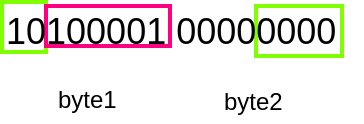 <mxfile version="12.2.8" type="device" pages="1"><diagram id="MptUkJyMjcp882xwDfg3" name="Page-1"><mxGraphModel dx="1408" dy="738" grid="1" gridSize="10" guides="1" tooltips="1" connect="1" arrows="1" fold="1" page="1" pageScale="1" pageWidth="850" pageHeight="1100" math="0" shadow="0"><root><mxCell id="0"/><mxCell id="1" parent="0"/><mxCell id="_51DcDlpn_YbXtTRrSFh-4" value="" style="rounded=0;whiteSpace=wrap;html=1;strokeColor=#80FF00;strokeWidth=2;" vertex="1" parent="1"><mxGeometry x="220" y="168" width="22" height="25" as="geometry"/></mxCell><mxCell id="_51DcDlpn_YbXtTRrSFh-3" value="" style="rounded=0;whiteSpace=wrap;html=1;strokeColor=#80FF00;strokeWidth=2;" vertex="1" parent="1"><mxGeometry x="347" y="170" width="43" height="25" as="geometry"/></mxCell><mxCell id="_51DcDlpn_YbXtTRrSFh-2" value="" style="rounded=0;whiteSpace=wrap;html=1;strokeColor=#FF0080;strokeWidth=2;" vertex="1" parent="1"><mxGeometry x="242" y="170" width="62" height="20" as="geometry"/></mxCell><mxCell id="_51DcDlpn_YbXtTRrSFh-1" value="&lt;font style=&quot;font-size: 18px&quot;&gt;10100001 00000000&lt;/font&gt;" style="text;html=1;resizable=0;points=[];autosize=1;align=left;verticalAlign=top;spacingTop=-4;" vertex="1" parent="1"><mxGeometry x="220" y="170" width="180" height="20" as="geometry"/></mxCell><mxCell id="_51DcDlpn_YbXtTRrSFh-6" value="byte1" style="text;html=1;resizable=0;points=[];autosize=1;align=left;verticalAlign=top;spacingTop=-4;" vertex="1" parent="1"><mxGeometry x="246" y="207" width="40" height="20" as="geometry"/></mxCell><mxCell id="_51DcDlpn_YbXtTRrSFh-7" value="byte2" style="text;html=1;resizable=0;points=[];autosize=1;align=left;verticalAlign=top;spacingTop=-4;" vertex="1" parent="1"><mxGeometry x="328.5" y="208" width="40" height="20" as="geometry"/></mxCell></root></mxGraphModel></diagram></mxfile>